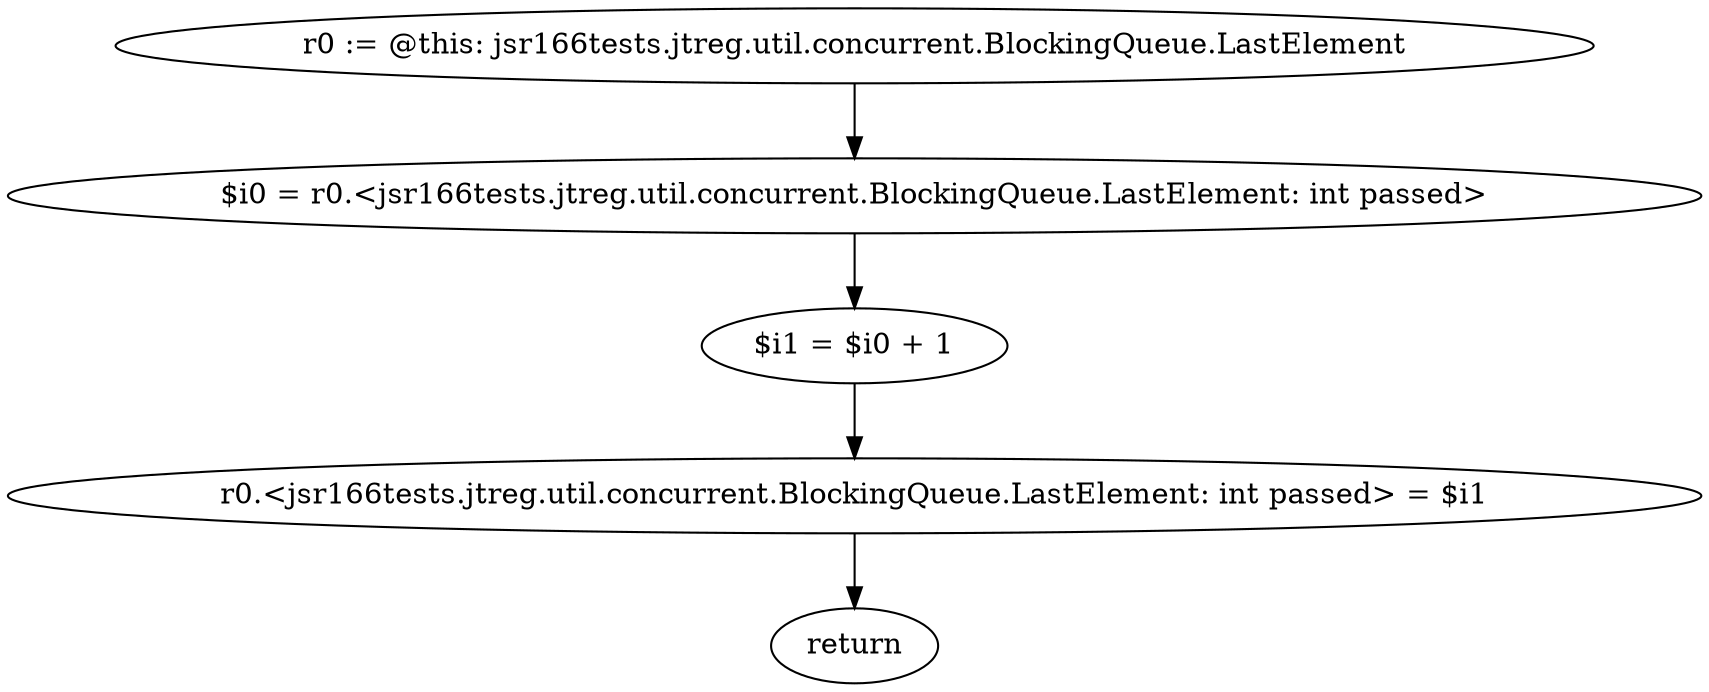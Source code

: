 digraph "unitGraph" {
    "r0 := @this: jsr166tests.jtreg.util.concurrent.BlockingQueue.LastElement"
    "$i0 = r0.<jsr166tests.jtreg.util.concurrent.BlockingQueue.LastElement: int passed>"
    "$i1 = $i0 + 1"
    "r0.<jsr166tests.jtreg.util.concurrent.BlockingQueue.LastElement: int passed> = $i1"
    "return"
    "r0 := @this: jsr166tests.jtreg.util.concurrent.BlockingQueue.LastElement"->"$i0 = r0.<jsr166tests.jtreg.util.concurrent.BlockingQueue.LastElement: int passed>";
    "$i0 = r0.<jsr166tests.jtreg.util.concurrent.BlockingQueue.LastElement: int passed>"->"$i1 = $i0 + 1";
    "$i1 = $i0 + 1"->"r0.<jsr166tests.jtreg.util.concurrent.BlockingQueue.LastElement: int passed> = $i1";
    "r0.<jsr166tests.jtreg.util.concurrent.BlockingQueue.LastElement: int passed> = $i1"->"return";
}
